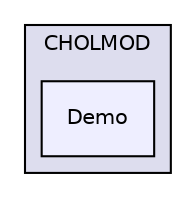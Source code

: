 digraph "libs/SuiteSparse/CHOLMOD/Demo" {
  compound=true
  node [ fontsize="10", fontname="Helvetica"];
  edge [ labelfontsize="10", labelfontname="Helvetica"];
  subgraph clusterdir_1715615f3f6e7394862de293d3809de9 {
    graph [ bgcolor="#ddddee", pencolor="black", label="CHOLMOD" fontname="Helvetica", fontsize="10", URL="dir_1715615f3f6e7394862de293d3809de9.html"]
  dir_2e269d847b9f827a687d503dd791884e [shape=box, label="Demo", style="filled", fillcolor="#eeeeff", pencolor="black", URL="dir_2e269d847b9f827a687d503dd791884e.html"];
  }
}
